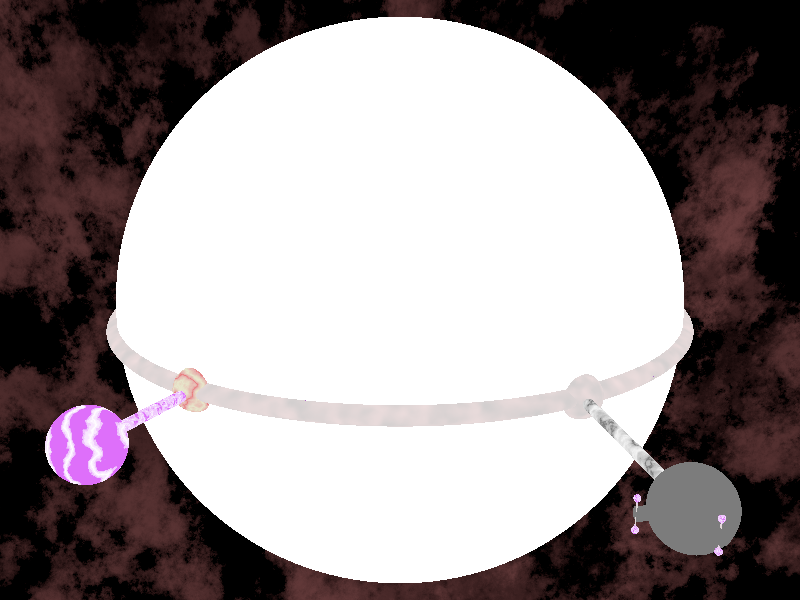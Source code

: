 #include "textures.inc"
#include "stars.inc"
#include "colors.inc"
#include "glass.inc"

camera {
    angle 45
    location <10, 15, 50>
    look_at <0, 0, 0>
}


#declare Main_Disk =
sor {
    21
    <0.0, 0.5>,
    <10, 0.0>,
    <4, 2.0>,
    <2.5, 2.25>,
    <2, 2.5>,
    <1.5, 3.0>,
    <1.25, 3.5>,
    <1.125, 4.0>,
    <1, 4.5>,
    <0.75, 5.0>,
    <0.5, 5.5>,
    <0.45, 6.0>,
    <0.40, 6.5>,
    <0.35, 7.0>,
    <0.30, 7.5>,
    <0.25, 8.0>,
    <0.20, 8.5>,
    <0.15, 9.0>,
    <0.10, 9.5>,
    <0.05, 10.0>,
    <0.0, 10.5>
    texture { PinkAlabaster }
    rotate <0, 0, 180>
    scale <1.5, 1.5, 1.5>
}

object { Main_Disk }

sky_sphere {
    pigment {
        gradient y
        color_map {
            [0.000 0.002 color rgb <0.0, 0.2, 0.0> color rgb <0.1, 0.2, 0.0>]
            [0.002 0.200 color rgb <0.20, 0.20, 0.30> color rgb <0.30, 0.30, 0.40>]            
        }
        scale 2
        translate -1
    }
    pigment {
        bozo
        turbulence 1
        octaves 10
        omega 0.7
        lambda 2
        color_map {
            [0.0 0.1 color rgb <0.05, 0.00, 0.00> color rgb <0.00, 0.00, 0.00>]
            [0.1 0.5 color rgb <0.15, 0.05, 0.05> color rgbt <0, 0, 0, 0>]
            [0.5 1.0 color rgbt <0, 0, 0, 0> color rgbt < 0, 0, 0, 0>]
        }
        scale <0.2, 0.5, 0.2>
    }
    rotate -135*x
}

blob {
    threshold .55
    sphere { <6.5, 0, 0>, 5, 1 texture { Starfield } }
    sphere {
        <0, 0, 0>, 2, 1
        texture { PinkAlabaster finish {ambient .8 diffuse .6} }
        scale<3, 0.5, 0>
    }
    rotate<0, 0, 90>
}


sphere{
        <0, 0, 0> 15
        texture { Glass }
        hollow
}    


blob {
    threshold .55
    sphere { <6.5, 0, 0>, 5, 1 texture { White_Marble } }
    sphere {
        <0, 0, 0>, 2, 1
        texture { PinkAlabaster finish {ambient .8 diffuse .6} }
        scale<3, 0.5, 0>
    }
    rotate<0, 0, 90>
    scale<.5, .5, .5>
    translate<7.5,0,5>
}


blob {
    threshold .55
    sphere { <6.5, 0, 0>, 5, 1 texture { Blue_Agate } }
    sphere {
        <0, 0, 0>, 2, 1
        texture { PinkAlabaster finish {ambient .8 diffuse .6} }
        scale<3, 0.5, 0>
    }
    rotate<0, 0, 90>
    scale<.25, .25, .25>
    translate<3,0,7>
}

blob {
    threshold .55
    sphere { <6.5, 0, 0>, 5, 1 texture { PinkAlabaster } }
    sphere {
        <0, 0, 0>, 2, 1
        texture { PinkAlabaster finish {ambient .8 diffuse .6} }
        scale<3, 0.5, 0>
    }
    rotate<0, 0, 90>
    scale<.25, .25, .25>
    translate<9,0,5.5>
}

blob {
    threshold .55
    sphere { <6.5, 0, 0>, 5, 1 texture { White_Marble } }
    sphere {
        <0, 0, 0>, 2, 1
        texture { PinkAlabaster finish {ambient .8 diffuse .6} }
        scale<3, 0.5, 0>
    }
    rotate<0, 0, 90>
    scale<.15, .15, .15>
    translate<7,0,10>
}

blob {
    threshold .55
    sphere { <6.5, 0, 0>, 5, 1 texture { Red_Marble } }
    sphere {
        <0, 0, 0>, 2, 1
        texture { PinkAlabaster finish {ambient .8 diffuse .6} }
        scale<3, 0.5, 0>
    }
    rotate<0, 0, 90>
    scale<.15, .15, .15>
    translate<-9,0,7>
}

blob {
    threshold .55
    sphere { <6.5, 0, 0>, 5, 1 texture { White_Marble } }
    sphere {
        <0, 0, 0>, 2, 1
        texture { PinkAlabaster finish {ambient .8 diffuse .6} }
        scale<3, 0.5, 0>
    }
    rotate<0, 0, 90>
    scale<.45, .45, .45>
    translate<-8,0,7>
}

blob {
    threshold .55
    sphere { <6.5, 0, 0>, 5, 1 texture { PinkAlabaster } }
    sphere {
        <0, 0, 0>, 2, 1
        texture { PinkAlabaster finish {ambient .8 diffuse .6} }
        scale<3, 0.5, 0>
    }
    rotate<0, 0, 90>
    scale<.75, .75, .75>
    translate<7,0,-5>
}

blob {
    threshold .55
    sphere { <6.5, 0, 0>, 5, 1 texture { Blue_Agate } }
    sphere {
        <0, 0, 0>, 2, 1
        texture { PinkAlabaster finish {ambient .8 diffuse .6} }
        scale<3, 0.5, 0>
    }
    rotate<0, 0, 90>
    scale<.65, .65, .65>
    translate<-4,0,-5>
}

blob {
    threshold .55
    sphere { <6.5, 0, 0>, 5, 1 texture { White_Marble } }
    sphere {
        <0, 0, 0>, 2, 1
        texture { PinkAlabaster finish {ambient .8 diffuse .6} }
        scale<3, 0.5, 0>
    }
    rotate<0, 0, 90>
    scale<.35, .35, .35>
    translate<-8,0,-5>
}

blob {
    threshold .55
    sphere { <6.5, 0, 0>, 5, 1 texture { PinkAlabaster } }
    sphere {
        <0, 0, 0>, 2, 1
        texture { PinkAlabaster finish {ambient .8 diffuse .6} }
        scale<3, 0.5, 0>
    }
    rotate<0, 0, 90>
    scale<.45, .45, .45>
    translate<3,0,-6>
}

blob {
    threshold .55
    sphere { <6.5, 0, 0>, 5, 1 texture { White_Marble } }
    sphere {
        <0, 0, 0>, 2, 1
        texture { PinkAlabaster finish {ambient .8 diffuse .6} }
        scale<3, 0.5, 0>
    }
    rotate<0, 0, 90>
    scale<.15, .15, .15>
    translate<9,0,-10>
}

blob {
    threshold .55
    sphere { <6.5, 0, 0>, 5, 1 texture { Blue_Agate } }
    sphere {
        <0, 0, 0>, 2, 1
        texture { PinkAlabaster finish {ambient .8 diffuse .6} }
        scale<3, 0.5, 0>
    }
    rotate<0, 0, 90>
    scale<.35, .35, .35>
    translate<10,0,3>
}

blob {
    threshold .55
    sphere { <6.5, 0, 0>, 5, 1 texture { Red_Marble } }
    sphere {
        <0, 0, 0>, 2, 1
        texture { PinkAlabaster finish {ambient .8 diffuse .6} }
        scale<3, 0.5, 0>
    }
    rotate<0, 0, 90>
    scale<.55, .55, .55>
    translate<-1,0,10>
}

blob {
    threshold .55
    sphere { <6.5, 0, 0>, 5, 1 texture { Blue_Agate } }
    sphere {
        <0, 0, 0>, 2, 1
        texture { PinkAlabaster finish {ambient .8 diffuse .6} }
        scale<3, 0.5, 0>
    }
    rotate<0, 0, 90>
    scale<.25, .25, .25>
    translate<-6,0,10>
}

#declare Street_Lamp_Shape = blob {
    threshold .55
    sphere { <6.5, 0, 0>, 5, 1 texture { Lightning2 } }
    sphere {
        <0, 0, 0>, 2, 1
        texture { PinkAlabaster }
        scale<3, 0.5, 0>
    }
    rotate<0, 0, 90>
    scale<.05, .05, .05>
    finish {ambient .8 diffuse .6} 
}
#declare Street_Lamp =
light_source {
    <0, 0, 0>
    color White
    area_light
    <0, 0, 0><0, 1, 0>
    1, 10
    looks_like { Street_Lamp_Shape }
    jitter
}

object{ Street_Lamp translate<1, 0, 0> }

object{ Street_Lamp translate<2, 0, 1> }

object{ Street_Lamp translate<3, 0, 2> }

object{ Street_Lamp translate<4, 0, 3> }    

object{ Street_Lamp translate<5, 0, 4> }

object{ Street_Lamp translate<6, 0, 5> }

object{ Street_Lamp translate<7, 0, 6> }

object{ Street_Lamp translate<8, 0, 7> }

object{ Street_Lamp translate<9, 0, 8> }
 

sphere{
    <11, -0.5, 10>, 1
    texture { Red_Marble }
}

cylinder{
    <11, -0.5, 10>,
    <15, -0.5, 15>, 0.25
    open
    texture { Lightning2 }
}

sphere{
    <15, -0.5, 15>, 1.5
    texture { Lightning1 }
    interior { ior 1.5 }
    hollow
    finish { ambient 0 diffuse 0}
}    
#declare Sun_Sphere = sphere{
    <0, 0, 0>, 1.25
    pigment { rgbt 1 }    
    hollow
    finish { ambient 0 diffuse 0 }
    interior
    { media
        { emission color rgb<1.0, 0.75, 0.1> * 1.75
          intervals 9
          samples 1, 20
          confidence 0.9999
          variance 1/100
          density
          { crackle
            ramp_wave
            turbulence 0.15
            color_map
            {
            [0 rgb 0]
            [0.4 rgb<1, 0, 0>]
            [0.8 rgb<1, 1, 0>]
            [1 rgb 1]
            }
          }
          scale<1, 2.5, 1>
        }
    }
      
}

object{ Sun_Sphere translate<15, -0.5, 15>}

light_source{
    <0, 0, 0>
    color rgb <0.8, 0.5, 0.2> * 10
    adaptive 3
    jitter
    translate<15, -0.5, 15>
}

cylinder{
    <0, -0.5, 0><11, -0.5, 10>, 0.75
    texture { Red_Marble }
}

#declare Pond_Sphere =
sphere{
    <0, 0, 0>, 2
    texture { Glass }
    hollow
}    

#declare Pond =
    intersection{
    object{ Pond_Sphere }
    box{<-2, 0, -2>,<2, 0.1, 2>}
}


#declare Hydro_Sphere = union{
object {Pond_Sphere}
object {Pond texture{ Water } scale .999}
}

object {Hydro_Sphere translate<-4, 0, 4> scale<1.25, 1, 1.25>}

sphere{
    <-5, -0.5, 14>, 1
    texture {PinkAlabaster}
}    
cylinder{
    <-5, -0.5, 14>,<-5, -0.5, 24>, 0.25
    texture { White_Marble }
}

sphere{
    <-5, -0.5, 24>, 1.5
    texture { Polished_Chrome }
}

cylinder{
    <-5, -0.5, 24>,<-5, -0.5, 26>, 0.25
    texture { Polished_Chrome }
}

cylinder{
    <-5, -0.5, 24>,<-3, -0.5, 24>, 0.25
    texture { Polished_Chrome }
}            

object{Street_Lamp translate<-5,-.25, 25.75>}
object{Street_Lamp rotate<0, 0, 180> translate<-5,-.75, 25.75> }

object{Street_Lamp translate<-3, -.25, 24>}
object{Street_Lamp rotate<0, 0, 180> translate<-3, -.75, 24>}

object{Street_Lamp rotate<0, 0, 180> translate<-5, 2, 5>}

cylinder{
    <0, -0.5, 0>,
    <-5, -0.5, 14>, 0.70
    texture{ White_Marble }
}

cylinder{
    <0, -0.5, 0>,
    <4, -0.5, 4>, 0.75
    texture{ Red_Marble }
    translate<0, 0, -11>
}

cylinder{
    <0, -0.5, 0>,
    <4, -0.5, 1>, 0.75
    texture{ White_Marble }
    translate<1, 0, 11>
}                          